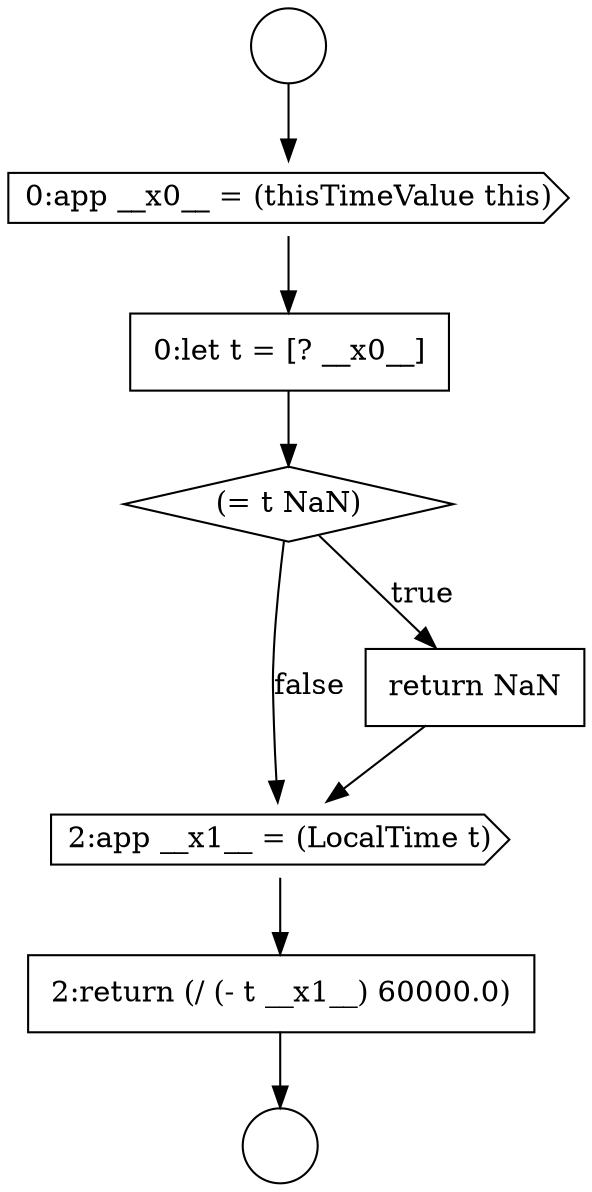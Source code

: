 digraph {
  node13356 [shape=diamond, label=<<font color="black">(= t NaN)</font>> color="black" fillcolor="white" style=filled]
  node13352 [shape=circle label=" " color="black" fillcolor="white" style=filled]
  node13359 [shape=none, margin=0, label=<<font color="black">
    <table border="0" cellborder="1" cellspacing="0" cellpadding="10">
      <tr><td align="left">2:return (/ (- t __x1__) 60000.0)</td></tr>
    </table>
  </font>> color="black" fillcolor="white" style=filled]
  node13355 [shape=none, margin=0, label=<<font color="black">
    <table border="0" cellborder="1" cellspacing="0" cellpadding="10">
      <tr><td align="left">0:let t = [? __x0__]</td></tr>
    </table>
  </font>> color="black" fillcolor="white" style=filled]
  node13358 [shape=cds, label=<<font color="black">2:app __x1__ = (LocalTime t)</font>> color="black" fillcolor="white" style=filled]
  node13354 [shape=cds, label=<<font color="black">0:app __x0__ = (thisTimeValue this)</font>> color="black" fillcolor="white" style=filled]
  node13357 [shape=none, margin=0, label=<<font color="black">
    <table border="0" cellborder="1" cellspacing="0" cellpadding="10">
      <tr><td align="left">return NaN</td></tr>
    </table>
  </font>> color="black" fillcolor="white" style=filled]
  node13353 [shape=circle label=" " color="black" fillcolor="white" style=filled]
  node13356 -> node13357 [label=<<font color="black">true</font>> color="black"]
  node13356 -> node13358 [label=<<font color="black">false</font>> color="black"]
  node13357 -> node13358 [ color="black"]
  node13352 -> node13354 [ color="black"]
  node13359 -> node13353 [ color="black"]
  node13355 -> node13356 [ color="black"]
  node13354 -> node13355 [ color="black"]
  node13358 -> node13359 [ color="black"]
}
